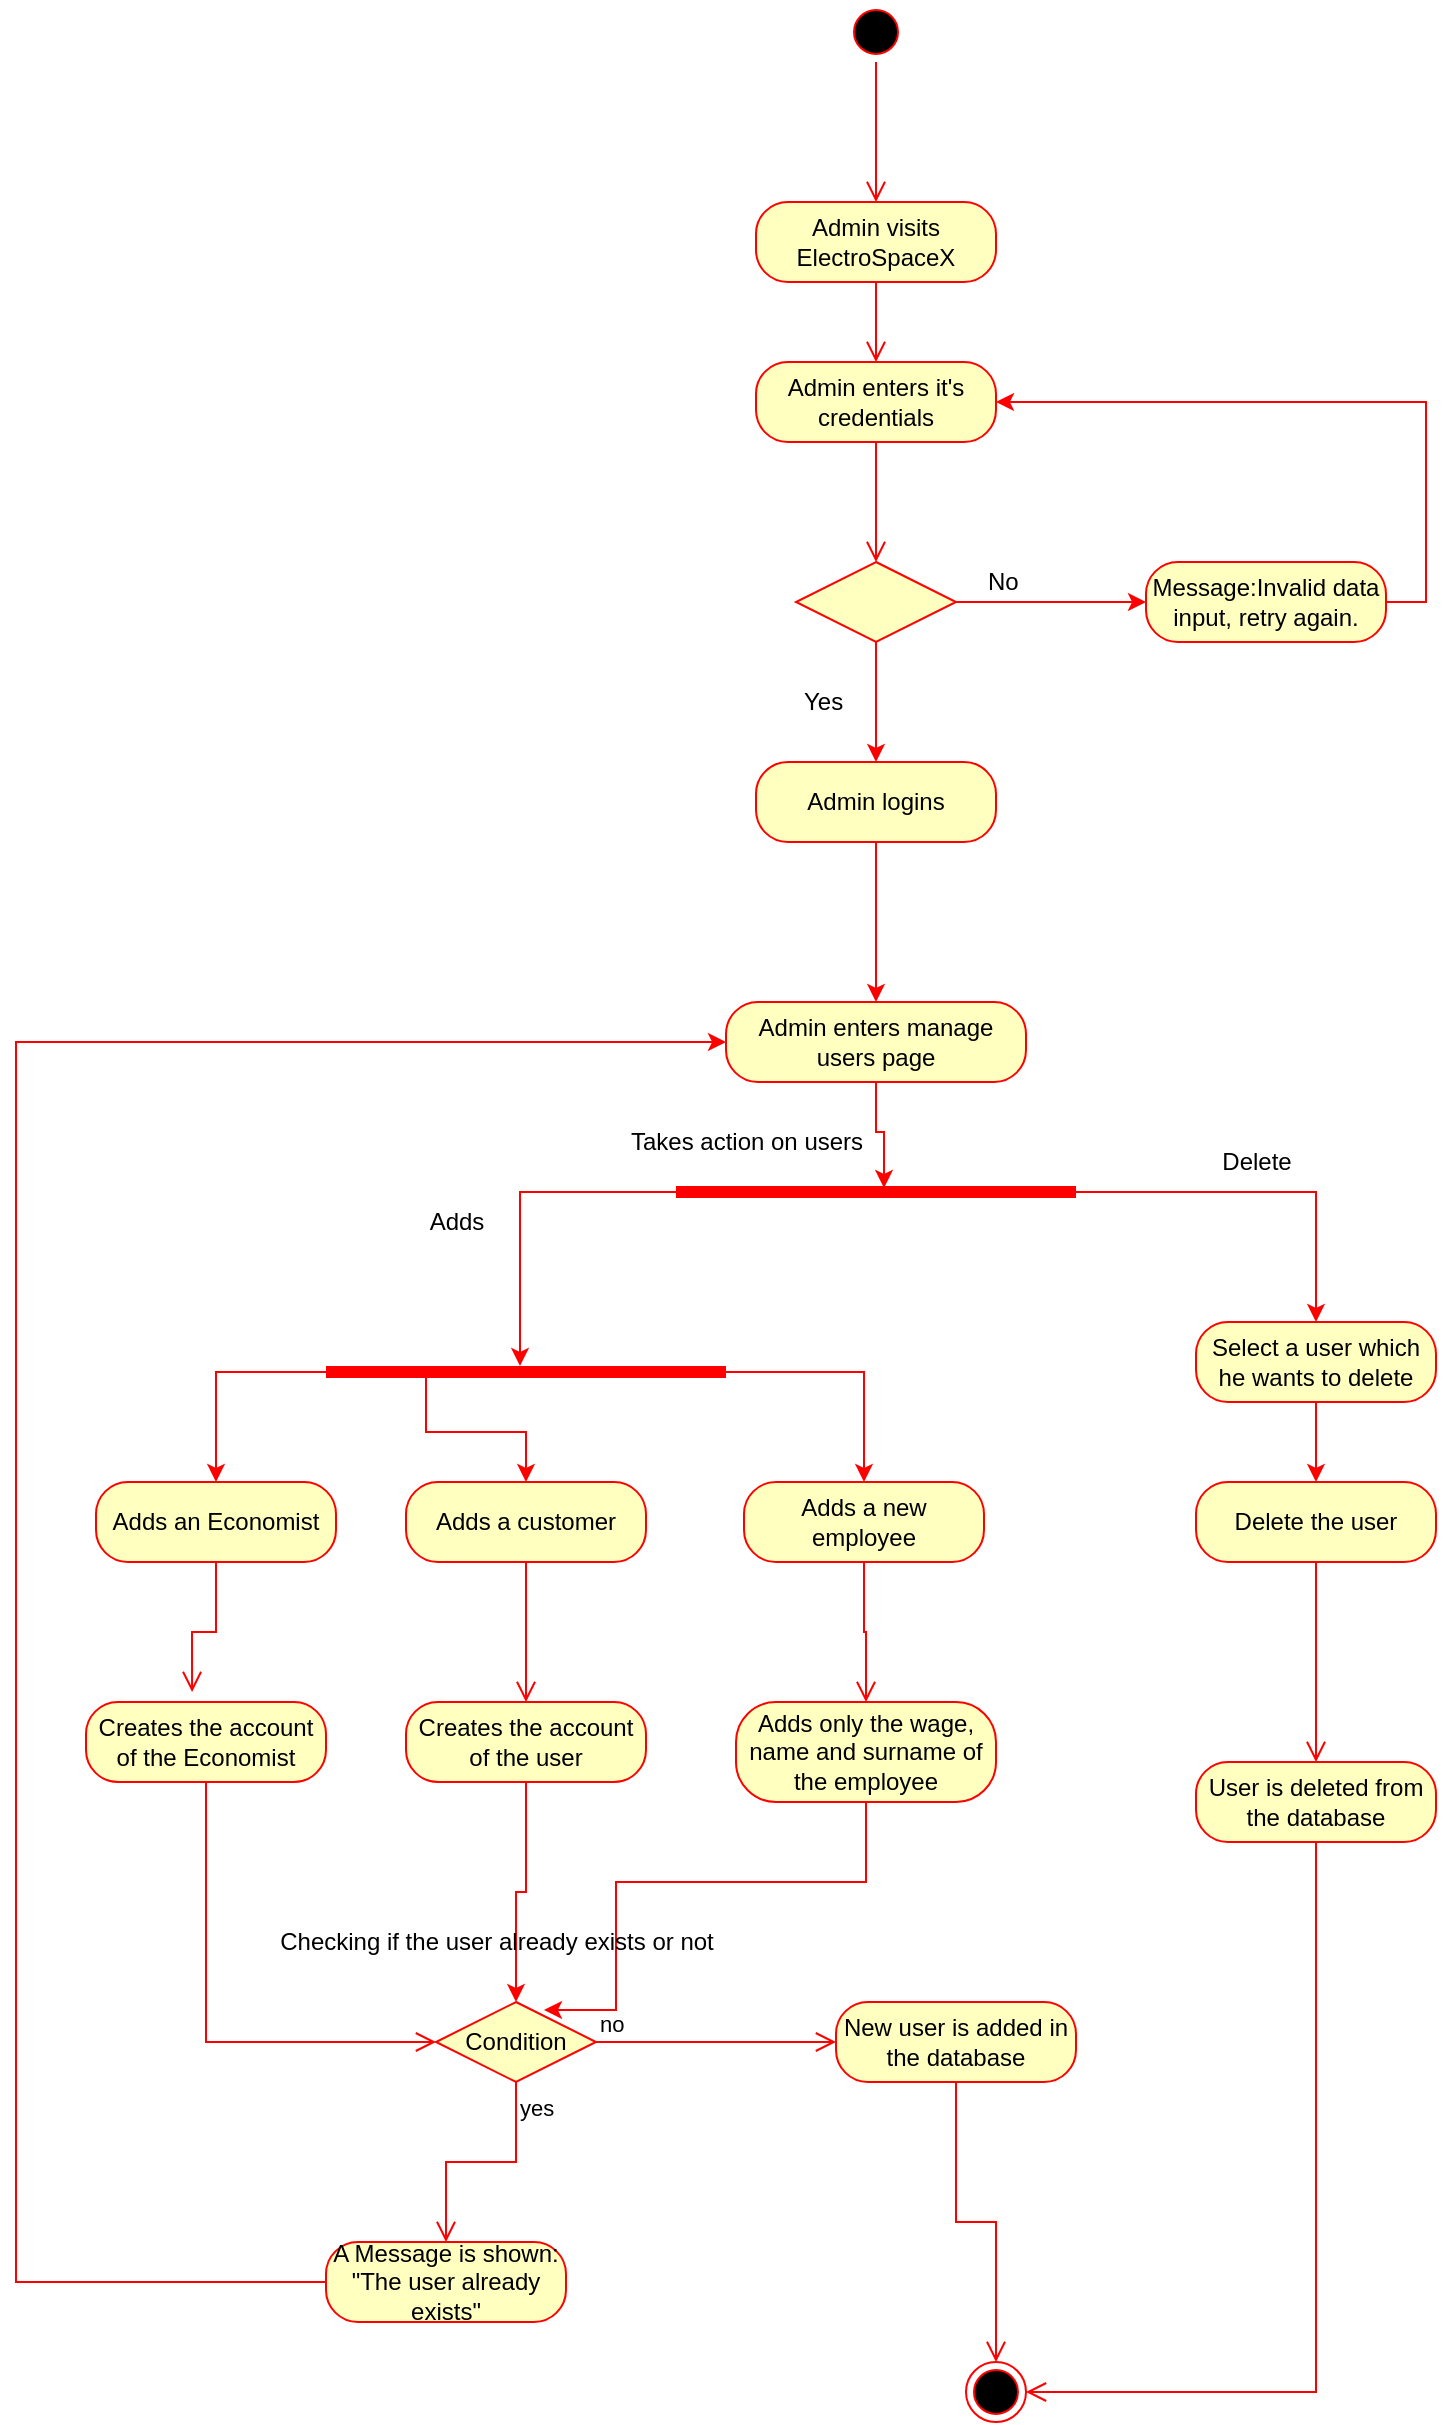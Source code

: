<mxfile version="17.4.6" type="device"><diagram id="AMK0ZH2vo2MnTw5kWWSZ" name="Page-1"><mxGraphModel dx="1718" dy="450" grid="1" gridSize="10" guides="1" tooltips="1" connect="1" arrows="1" fold="1" page="1" pageScale="1" pageWidth="850" pageHeight="1100" math="0" shadow="0"><root><mxCell id="0"/><mxCell id="1" parent="0"/><mxCell id="2" value="" style="ellipse;html=1;shape=startState;fillColor=#000000;strokeColor=#ff0000;" parent="1" vertex="1"><mxGeometry x="285" y="40" width="30" height="30" as="geometry"/></mxCell><mxCell id="3" value="" style="edgeStyle=orthogonalEdgeStyle;html=1;verticalAlign=bottom;endArrow=open;endSize=8;strokeColor=#ff0000;entryX=0.5;entryY=0;entryDx=0;entryDy=0;" parent="1" source="2" target="4" edge="1"><mxGeometry relative="1" as="geometry"><mxPoint x="300" y="130" as="targetPoint"/></mxGeometry></mxCell><mxCell id="4" value="Admin visits ElectroSpaceX" style="rounded=1;whiteSpace=wrap;html=1;arcSize=40;fillColor=#FFFFC0;strokeColor=#FF0000;" parent="1" vertex="1"><mxGeometry x="240" y="140" width="120" height="40" as="geometry"/></mxCell><mxCell id="5" value="" style="edgeStyle=orthogonalEdgeStyle;html=1;verticalAlign=bottom;endArrow=open;endSize=8;strokeColor=#ff0000;entryX=0.5;entryY=0;entryDx=0;entryDy=0;" parent="1" source="4" target="6" edge="1"><mxGeometry relative="1" as="geometry"><mxPoint x="330" y="240" as="targetPoint"/></mxGeometry></mxCell><mxCell id="6" value="Admin enters it's credentials" style="rounded=1;whiteSpace=wrap;html=1;arcSize=40;fillColor=#FFFFC0;strokeColor=#FF0000;" parent="1" vertex="1"><mxGeometry x="240" y="220" width="120" height="40" as="geometry"/></mxCell><mxCell id="7" value="" style="edgeStyle=orthogonalEdgeStyle;html=1;verticalAlign=bottom;endArrow=open;endSize=8;strokeColor=#ff0000;" parent="1" source="6" edge="1"><mxGeometry relative="1" as="geometry"><mxPoint x="300.0" y="320" as="targetPoint"/></mxGeometry></mxCell><mxCell id="8" style="edgeStyle=orthogonalEdgeStyle;rounded=0;orthogonalLoop=1;jettySize=auto;html=1;exitX=1;exitY=0.5;exitDx=0;exitDy=0;entryX=0;entryY=0.5;entryDx=0;entryDy=0;strokeColor=#FF0000;" parent="1" source="10" target="12" edge="1"><mxGeometry relative="1" as="geometry"/></mxCell><mxCell id="9" style="edgeStyle=orthogonalEdgeStyle;rounded=0;orthogonalLoop=1;jettySize=auto;html=1;exitX=0.5;exitY=1;exitDx=0;exitDy=0;entryX=0.5;entryY=0;entryDx=0;entryDy=0;strokeColor=#FF0000;" parent="1" source="10" target="15" edge="1"><mxGeometry relative="1" as="geometry"/></mxCell><mxCell id="10" value="" style="rhombus;whiteSpace=wrap;html=1;fillColor=#FFFFC0;strokeColor=#FF0000;" parent="1" vertex="1"><mxGeometry x="260" y="320" width="80" height="40" as="geometry"/></mxCell><mxCell id="11" style="edgeStyle=orthogonalEdgeStyle;rounded=0;orthogonalLoop=1;jettySize=auto;html=1;exitX=1;exitY=0.5;exitDx=0;exitDy=0;entryX=1;entryY=0.5;entryDx=0;entryDy=0;strokeColor=#FF0000;" parent="1" source="12" target="6" edge="1"><mxGeometry relative="1" as="geometry"/></mxCell><mxCell id="12" value="Message:Invalid data input, retry again." style="rounded=1;whiteSpace=wrap;html=1;arcSize=40;fillColor=#FFFFC0;strokeColor=#FF0000;" parent="1" vertex="1"><mxGeometry x="435" y="320" width="120" height="40" as="geometry"/></mxCell><mxCell id="13" value="No" style="text;html=1;resizable=0;points=[];autosize=1;align=left;verticalAlign=top;spacingTop=-4;" parent="1" vertex="1"><mxGeometry x="354" y="320" width="30" height="20" as="geometry"/></mxCell><mxCell id="14" style="edgeStyle=orthogonalEdgeStyle;rounded=0;orthogonalLoop=1;jettySize=auto;html=1;exitX=0.5;exitY=1;exitDx=0;exitDy=0;entryX=0.5;entryY=0;entryDx=0;entryDy=0;strokeColor=#FF0000;" parent="1" source="15" target="8VBdcTMhdRPi3dgG3IrN-54" edge="1"><mxGeometry relative="1" as="geometry"><mxPoint x="300" y="520" as="targetPoint"/></mxGeometry></mxCell><mxCell id="15" value="Admin logins" style="rounded=1;whiteSpace=wrap;html=1;arcSize=40;fillColor=#FFFFC0;strokeColor=#FF0000;" parent="1" vertex="1"><mxGeometry x="240" y="420" width="120" height="40" as="geometry"/></mxCell><mxCell id="16" value="Yes" style="text;html=1;resizable=0;points=[];autosize=1;align=left;verticalAlign=top;spacingTop=-4;" parent="1" vertex="1"><mxGeometry x="262" y="380" width="40" height="20" as="geometry"/></mxCell><mxCell id="37" value="" style="ellipse;html=1;shape=endState;fillColor=#000000;strokeColor=#ff0000;" parent="1" vertex="1"><mxGeometry x="345" y="1220" width="30" height="30" as="geometry"/></mxCell><mxCell id="8VBdcTMhdRPi3dgG3IrN-59" style="edgeStyle=orthogonalEdgeStyle;rounded=0;orthogonalLoop=1;jettySize=auto;html=1;exitX=0.5;exitY=1;exitDx=0;exitDy=0;entryX=0.52;entryY=0.3;entryDx=0;entryDy=0;entryPerimeter=0;strokeColor=#FF0000;" edge="1" parent="1" source="8VBdcTMhdRPi3dgG3IrN-54" target="8VBdcTMhdRPi3dgG3IrN-57"><mxGeometry relative="1" as="geometry"/></mxCell><mxCell id="8VBdcTMhdRPi3dgG3IrN-54" value="Admin enters manage users page" style="rounded=1;whiteSpace=wrap;html=1;arcSize=40;fontColor=#000000;fillColor=#ffffc0;strokeColor=#ff0000;" vertex="1" parent="1"><mxGeometry x="225" y="540" width="150" height="40" as="geometry"/></mxCell><mxCell id="8VBdcTMhdRPi3dgG3IrN-61" style="edgeStyle=orthogonalEdgeStyle;rounded=0;orthogonalLoop=1;jettySize=auto;html=1;exitX=0;exitY=0.5;exitDx=0;exitDy=0;exitPerimeter=0;strokeColor=#FF0000;entryX=0.485;entryY=0.2;entryDx=0;entryDy=0;entryPerimeter=0;" edge="1" parent="1" source="8VBdcTMhdRPi3dgG3IrN-57" target="8VBdcTMhdRPi3dgG3IrN-69"><mxGeometry relative="1" as="geometry"><mxPoint x="120" y="720" as="targetPoint"/></mxGeometry></mxCell><mxCell id="8VBdcTMhdRPi3dgG3IrN-62" style="edgeStyle=orthogonalEdgeStyle;rounded=0;orthogonalLoop=1;jettySize=auto;html=1;exitX=1;exitY=0.5;exitDx=0;exitDy=0;exitPerimeter=0;strokeColor=#FF0000;" edge="1" parent="1" source="8VBdcTMhdRPi3dgG3IrN-57" target="8VBdcTMhdRPi3dgG3IrN-63"><mxGeometry relative="1" as="geometry"><mxPoint x="510" y="710" as="targetPoint"/></mxGeometry></mxCell><mxCell id="8VBdcTMhdRPi3dgG3IrN-57" value="" style="shape=line;html=1;strokeWidth=6;strokeColor=#ff0000;fillColor=#FFFFC0;" vertex="1" parent="1"><mxGeometry x="200" y="630" width="200" height="10" as="geometry"/></mxCell><mxCell id="8VBdcTMhdRPi3dgG3IrN-60" value="Takes action on users" style="text;html=1;align=center;verticalAlign=middle;resizable=0;points=[];autosize=1;strokeColor=none;fillColor=none;" vertex="1" parent="1"><mxGeometry x="170" y="600" width="130" height="20" as="geometry"/></mxCell><mxCell id="8VBdcTMhdRPi3dgG3IrN-66" style="edgeStyle=orthogonalEdgeStyle;rounded=0;orthogonalLoop=1;jettySize=auto;html=1;exitX=0.5;exitY=1;exitDx=0;exitDy=0;entryX=0.5;entryY=0;entryDx=0;entryDy=0;strokeColor=#FF0000;" edge="1" parent="1" source="8VBdcTMhdRPi3dgG3IrN-63" target="8VBdcTMhdRPi3dgG3IrN-64"><mxGeometry relative="1" as="geometry"/></mxCell><mxCell id="8VBdcTMhdRPi3dgG3IrN-63" value="Select a user which he wants to delete" style="rounded=1;whiteSpace=wrap;html=1;arcSize=40;fontColor=#000000;fillColor=#ffffc0;strokeColor=#ff0000;" vertex="1" parent="1"><mxGeometry x="460" y="700" width="120" height="40" as="geometry"/></mxCell><mxCell id="8VBdcTMhdRPi3dgG3IrN-64" value="Delete the user" style="rounded=1;whiteSpace=wrap;html=1;arcSize=40;fontColor=#000000;fillColor=#ffffc0;strokeColor=#ff0000;" vertex="1" parent="1"><mxGeometry x="460" y="780" width="120" height="40" as="geometry"/></mxCell><mxCell id="8VBdcTMhdRPi3dgG3IrN-65" value="" style="edgeStyle=orthogonalEdgeStyle;html=1;verticalAlign=bottom;endArrow=open;endSize=8;strokeColor=#ff0000;rounded=0;entryX=0.5;entryY=0;entryDx=0;entryDy=0;" edge="1" source="8VBdcTMhdRPi3dgG3IrN-64" parent="1" target="8VBdcTMhdRPi3dgG3IrN-98"><mxGeometry relative="1" as="geometry"><mxPoint x="520" y="880" as="targetPoint"/></mxGeometry></mxCell><mxCell id="8VBdcTMhdRPi3dgG3IrN-90" style="edgeStyle=orthogonalEdgeStyle;rounded=0;orthogonalLoop=1;jettySize=auto;html=1;exitX=0.5;exitY=1;exitDx=0;exitDy=0;entryX=0.5;entryY=0;entryDx=0;entryDy=0;strokeColor=#FF0000;" edge="1" parent="1" source="8VBdcTMhdRPi3dgG3IrN-67" target="8VBdcTMhdRPi3dgG3IrN-87"><mxGeometry relative="1" as="geometry"/></mxCell><mxCell id="8VBdcTMhdRPi3dgG3IrN-67" value="Creates the account of the user" style="rounded=1;whiteSpace=wrap;html=1;arcSize=40;fontColor=#000000;fillColor=#ffffc0;strokeColor=#ff0000;" vertex="1" parent="1"><mxGeometry x="65" y="890" width="120" height="40" as="geometry"/></mxCell><mxCell id="8VBdcTMhdRPi3dgG3IrN-79" style="edgeStyle=orthogonalEdgeStyle;rounded=0;orthogonalLoop=1;jettySize=auto;html=1;exitX=0;exitY=0.5;exitDx=0;exitDy=0;exitPerimeter=0;entryX=0.5;entryY=0;entryDx=0;entryDy=0;strokeColor=#FF0000;" edge="1" parent="1" source="8VBdcTMhdRPi3dgG3IrN-69" target="8VBdcTMhdRPi3dgG3IrN-73"><mxGeometry relative="1" as="geometry"/></mxCell><mxCell id="8VBdcTMhdRPi3dgG3IrN-80" style="edgeStyle=orthogonalEdgeStyle;rounded=0;orthogonalLoop=1;jettySize=auto;html=1;exitX=0.25;exitY=0.5;exitDx=0;exitDy=0;exitPerimeter=0;entryX=0.5;entryY=0;entryDx=0;entryDy=0;strokeColor=#FF0000;" edge="1" parent="1" source="8VBdcTMhdRPi3dgG3IrN-69" target="8VBdcTMhdRPi3dgG3IrN-75"><mxGeometry relative="1" as="geometry"/></mxCell><mxCell id="8VBdcTMhdRPi3dgG3IrN-81" style="edgeStyle=orthogonalEdgeStyle;rounded=0;orthogonalLoop=1;jettySize=auto;html=1;exitX=1;exitY=0.5;exitDx=0;exitDy=0;exitPerimeter=0;strokeColor=#FF0000;" edge="1" parent="1" source="8VBdcTMhdRPi3dgG3IrN-69" target="8VBdcTMhdRPi3dgG3IrN-77"><mxGeometry relative="1" as="geometry"/></mxCell><mxCell id="8VBdcTMhdRPi3dgG3IrN-69" value="" style="shape=line;html=1;strokeWidth=6;strokeColor=#ff0000;fillColor=#FFFFC0;" vertex="1" parent="1"><mxGeometry x="25" y="720" width="200" height="10" as="geometry"/></mxCell><mxCell id="8VBdcTMhdRPi3dgG3IrN-71" value="Adds" style="text;html=1;align=center;verticalAlign=middle;resizable=0;points=[];autosize=1;strokeColor=none;fillColor=none;" vertex="1" parent="1"><mxGeometry x="70" y="640" width="40" height="20" as="geometry"/></mxCell><mxCell id="8VBdcTMhdRPi3dgG3IrN-72" value="Delete" style="text;html=1;align=center;verticalAlign=middle;resizable=0;points=[];autosize=1;strokeColor=none;fillColor=none;" vertex="1" parent="1"><mxGeometry x="465" y="610" width="50" height="20" as="geometry"/></mxCell><mxCell id="8VBdcTMhdRPi3dgG3IrN-73" value="Adds an Economist" style="rounded=1;whiteSpace=wrap;html=1;arcSize=40;fontColor=#000000;fillColor=#ffffc0;strokeColor=#ff0000;" vertex="1" parent="1"><mxGeometry x="-90" y="780" width="120" height="40" as="geometry"/></mxCell><mxCell id="8VBdcTMhdRPi3dgG3IrN-74" value="" style="edgeStyle=orthogonalEdgeStyle;html=1;verticalAlign=bottom;endArrow=open;endSize=8;strokeColor=#ff0000;rounded=0;entryX=0.442;entryY=-0.125;entryDx=0;entryDy=0;entryPerimeter=0;" edge="1" source="8VBdcTMhdRPi3dgG3IrN-73" parent="1" target="8VBdcTMhdRPi3dgG3IrN-82"><mxGeometry relative="1" as="geometry"><mxPoint x="-30" y="880" as="targetPoint"/></mxGeometry></mxCell><mxCell id="8VBdcTMhdRPi3dgG3IrN-75" value="Adds a customer" style="rounded=1;whiteSpace=wrap;html=1;arcSize=40;fontColor=#000000;fillColor=#ffffc0;strokeColor=#ff0000;" vertex="1" parent="1"><mxGeometry x="65" y="780" width="120" height="40" as="geometry"/></mxCell><mxCell id="8VBdcTMhdRPi3dgG3IrN-76" value="" style="edgeStyle=orthogonalEdgeStyle;html=1;verticalAlign=bottom;endArrow=open;endSize=8;strokeColor=#ff0000;rounded=0;entryX=0.5;entryY=0;entryDx=0;entryDy=0;" edge="1" source="8VBdcTMhdRPi3dgG3IrN-75" parent="1" target="8VBdcTMhdRPi3dgG3IrN-67"><mxGeometry relative="1" as="geometry"><mxPoint x="125" y="880" as="targetPoint"/></mxGeometry></mxCell><mxCell id="8VBdcTMhdRPi3dgG3IrN-77" value="Adds a new employee" style="rounded=1;whiteSpace=wrap;html=1;arcSize=40;fontColor=#000000;fillColor=#ffffc0;strokeColor=#ff0000;" vertex="1" parent="1"><mxGeometry x="234" y="780" width="120" height="40" as="geometry"/></mxCell><mxCell id="8VBdcTMhdRPi3dgG3IrN-78" value="" style="edgeStyle=orthogonalEdgeStyle;html=1;verticalAlign=bottom;endArrow=open;endSize=8;strokeColor=#ff0000;rounded=0;" edge="1" source="8VBdcTMhdRPi3dgG3IrN-77" parent="1" target="8VBdcTMhdRPi3dgG3IrN-84"><mxGeometry relative="1" as="geometry"><mxPoint x="294" y="880" as="targetPoint"/></mxGeometry></mxCell><mxCell id="8VBdcTMhdRPi3dgG3IrN-82" value="Creates the account of the Economist" style="rounded=1;whiteSpace=wrap;html=1;arcSize=40;fontColor=#000000;fillColor=#ffffc0;strokeColor=#ff0000;" vertex="1" parent="1"><mxGeometry x="-95" y="890" width="120" height="40" as="geometry"/></mxCell><mxCell id="8VBdcTMhdRPi3dgG3IrN-83" value="" style="edgeStyle=orthogonalEdgeStyle;html=1;verticalAlign=bottom;endArrow=open;endSize=8;strokeColor=#ff0000;rounded=0;" edge="1" source="8VBdcTMhdRPi3dgG3IrN-82" parent="1" target="8VBdcTMhdRPi3dgG3IrN-87"><mxGeometry relative="1" as="geometry"><mxPoint x="-35" y="1010" as="targetPoint"/><Array as="points"><mxPoint x="-35" y="1060"/></Array></mxGeometry></mxCell><mxCell id="8VBdcTMhdRPi3dgG3IrN-91" style="edgeStyle=orthogonalEdgeStyle;rounded=0;orthogonalLoop=1;jettySize=auto;html=1;exitX=0.5;exitY=1;exitDx=0;exitDy=0;strokeColor=#FF0000;entryX=0.675;entryY=0.1;entryDx=0;entryDy=0;entryPerimeter=0;" edge="1" parent="1" source="8VBdcTMhdRPi3dgG3IrN-84" target="8VBdcTMhdRPi3dgG3IrN-87"><mxGeometry relative="1" as="geometry"><mxPoint x="140" y="1030" as="targetPoint"/><Array as="points"><mxPoint x="295" y="980"/><mxPoint x="170" y="980"/><mxPoint x="170" y="1044"/></Array></mxGeometry></mxCell><mxCell id="8VBdcTMhdRPi3dgG3IrN-84" value="Adds only the wage, name and surname of the employee" style="rounded=1;whiteSpace=wrap;html=1;arcSize=40;fontColor=#000000;fillColor=#ffffc0;strokeColor=#ff0000;" vertex="1" parent="1"><mxGeometry x="230" y="890" width="130" height="50" as="geometry"/></mxCell><mxCell id="8VBdcTMhdRPi3dgG3IrN-87" value="Condition" style="rhombus;whiteSpace=wrap;html=1;fillColor=#ffffc0;strokeColor=#ff0000;" vertex="1" parent="1"><mxGeometry x="80" y="1040" width="80" height="40" as="geometry"/></mxCell><mxCell id="8VBdcTMhdRPi3dgG3IrN-88" value="no" style="edgeStyle=orthogonalEdgeStyle;html=1;align=left;verticalAlign=bottom;endArrow=open;endSize=8;strokeColor=#ff0000;rounded=0;entryX=0;entryY=0.5;entryDx=0;entryDy=0;" edge="1" source="8VBdcTMhdRPi3dgG3IrN-87" parent="1" target="8VBdcTMhdRPi3dgG3IrN-95"><mxGeometry x="-1" relative="1" as="geometry"><mxPoint x="260" y="1060" as="targetPoint"/></mxGeometry></mxCell><mxCell id="8VBdcTMhdRPi3dgG3IrN-89" value="yes" style="edgeStyle=orthogonalEdgeStyle;html=1;align=left;verticalAlign=top;endArrow=open;endSize=8;strokeColor=#ff0000;rounded=0;" edge="1" source="8VBdcTMhdRPi3dgG3IrN-87" parent="1" target="8VBdcTMhdRPi3dgG3IrN-93"><mxGeometry x="-1" relative="1" as="geometry"><mxPoint x="130" y="1140" as="targetPoint"/></mxGeometry></mxCell><mxCell id="8VBdcTMhdRPi3dgG3IrN-92" value="Checking if the user already exists or not" style="text;html=1;align=center;verticalAlign=middle;resizable=0;points=[];autosize=1;strokeColor=none;fillColor=none;" vertex="1" parent="1"><mxGeometry x="-5" y="1000" width="230" height="20" as="geometry"/></mxCell><mxCell id="8VBdcTMhdRPi3dgG3IrN-94" style="edgeStyle=orthogonalEdgeStyle;rounded=0;orthogonalLoop=1;jettySize=auto;html=1;exitX=0;exitY=0.5;exitDx=0;exitDy=0;strokeColor=#FF0000;" edge="1" parent="1" source="8VBdcTMhdRPi3dgG3IrN-93" target="8VBdcTMhdRPi3dgG3IrN-54"><mxGeometry relative="1" as="geometry"><mxPoint x="-130" y="600" as="targetPoint"/><Array as="points"><mxPoint x="-130" y="1180"/><mxPoint x="-130" y="560"/></Array></mxGeometry></mxCell><mxCell id="8VBdcTMhdRPi3dgG3IrN-93" value="A Message is shown: &quot;The user already exists&quot;" style="rounded=1;whiteSpace=wrap;html=1;arcSize=40;fontColor=#000000;fillColor=#ffffc0;strokeColor=#ff0000;" vertex="1" parent="1"><mxGeometry x="25" y="1160" width="120" height="40" as="geometry"/></mxCell><mxCell id="8VBdcTMhdRPi3dgG3IrN-95" value="New user is added in the database" style="rounded=1;whiteSpace=wrap;html=1;arcSize=40;fontColor=#000000;fillColor=#ffffc0;strokeColor=#ff0000;" vertex="1" parent="1"><mxGeometry x="280" y="1040" width="120" height="40" as="geometry"/></mxCell><mxCell id="8VBdcTMhdRPi3dgG3IrN-96" value="" style="edgeStyle=orthogonalEdgeStyle;html=1;verticalAlign=bottom;endArrow=open;endSize=8;strokeColor=#ff0000;rounded=0;entryX=0.5;entryY=0;entryDx=0;entryDy=0;" edge="1" source="8VBdcTMhdRPi3dgG3IrN-95" parent="1" target="37"><mxGeometry relative="1" as="geometry"><mxPoint x="340" y="1130" as="targetPoint"/></mxGeometry></mxCell><mxCell id="8VBdcTMhdRPi3dgG3IrN-98" value="User is deleted from the database" style="rounded=1;whiteSpace=wrap;html=1;arcSize=40;fontColor=#000000;fillColor=#ffffc0;strokeColor=#ff0000;" vertex="1" parent="1"><mxGeometry x="460" y="920" width="120" height="40" as="geometry"/></mxCell><mxCell id="8VBdcTMhdRPi3dgG3IrN-99" value="" style="edgeStyle=orthogonalEdgeStyle;html=1;verticalAlign=bottom;endArrow=open;endSize=8;strokeColor=#ff0000;rounded=0;entryX=1;entryY=0.5;entryDx=0;entryDy=0;" edge="1" source="8VBdcTMhdRPi3dgG3IrN-98" parent="1" target="37"><mxGeometry relative="1" as="geometry"><mxPoint x="520" y="1230" as="targetPoint"/><Array as="points"><mxPoint x="520" y="1235"/></Array></mxGeometry></mxCell></root></mxGraphModel></diagram></mxfile>